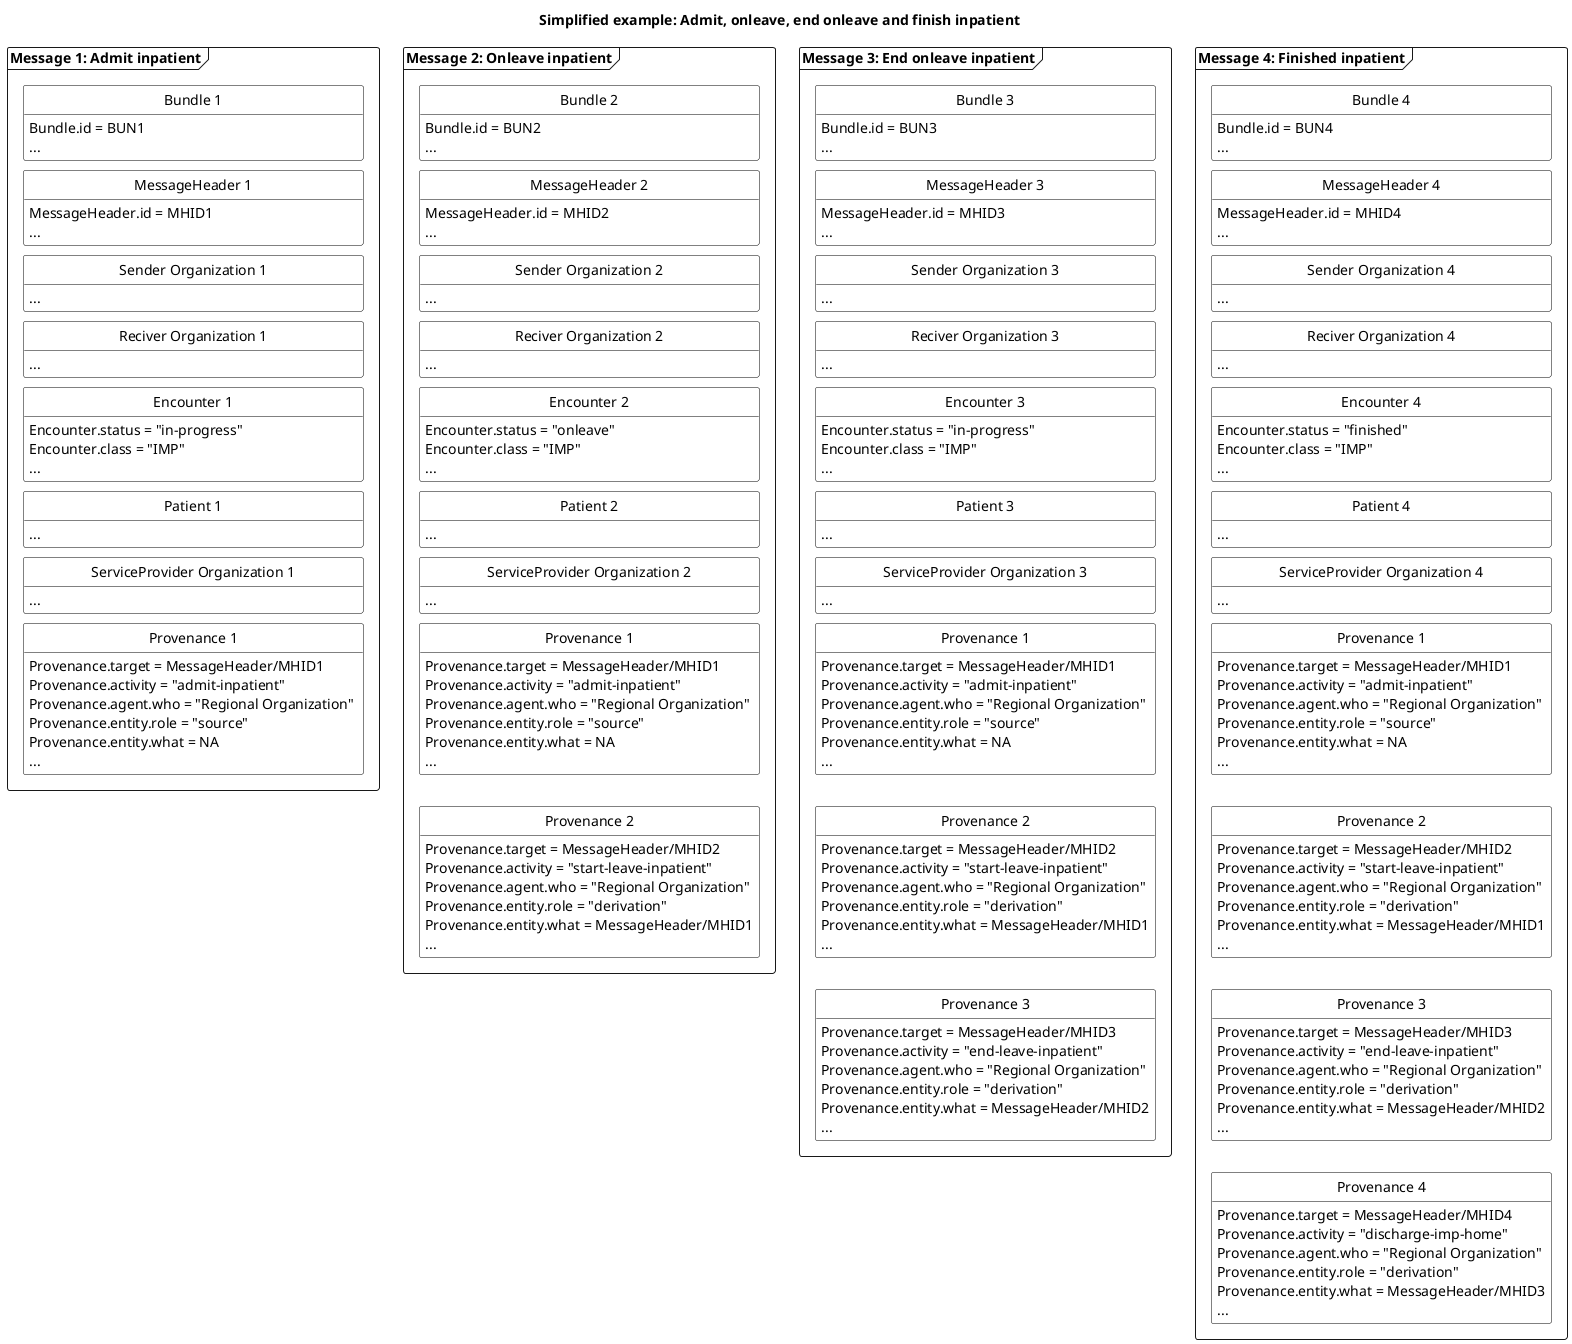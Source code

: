 @startuml HNAdmitOnleaveEndFinish

'layout
skinparam class {
    BackgroundColor White
    BorderColor Black
    ArrowColor Black
  }
hide circle
hide empty members
skinparam SameClassWidth true
skinparam Ranksep 10


'title
title Simplified example: Admit, onleave, end onleave and finish inpatient


'Message 1: Admit inpatient
package "Message 1: Admit inpatient" as admit <<Frame>>{
    class "Bundle 1" as admitB {
        Bundle.id = BUN1
        ...
    }
    class "MessageHeader 1" as admitMH{
        MessageHeader.id = MHID1
        ...
    }
    class "Sender Organization 1" as admitSOrg{
        ...
    }
    class "Reciver Organization 1" as admitROrg{
        ...
    }
    class "Encounter 1" as admitENC{
        Encounter.status = "in-progress"
        Encounter.class = "IMP"
        ...
    }
    class "Patient 1" as admitPT{
        ...
    }
    class "ServiceProvider Organization 1" as admitSPOrg{
        ...
    }
    class "Provenance 1" as admitPRO{
        Provenance.target = MessageHeader/MHID1
        Provenance.activity = "admit-inpatient"
        Provenance.agent.who = "Regional Organization"
        Provenance.entity.role = "source"
        Provenance.entity.what = NA
        ...
    }

admitB -[hidden]- admitMH
admitMH -[hidden]- admitSOrg
admitSOrg-[hidden]-admitROrg
admitROrg-[hidden]-admitENC
admitENC-[hidden]-admitPT
admitPT-[hidden]-admitSPOrg
admitSPOrg-[hidden]-admitPRO



}

'Message 2: Onleave inpatient
package "Message 2: Onleave inpatient" as Onleave <<Frame>> {
    class "Bundle 2" as onleaveB {
        Bundle.id = BUN2
        ...
    }
    class "MessageHeader 2" as onleaveMH{
        MessageHeader.id = MHID2
        ...
    }
    class "Sender Organization 2" as onleaveSOrg{
        ...
    }
    class "Reciver Organization 2" as onleaveROrg{
        ...
    }
    class "Encounter 2" as onleaveENC{
        Encounter.status = "onleave"
        Encounter.class = "IMP"
        ...
    }
    class "Patient 2" as onleavePT{
        ...
    }
    class "ServiceProvider Organization 2" as onleaveSPOrg{
        ...
    }
    class "Provenance 1" as admitonleavePRO{
        Provenance.target = MessageHeader/MHID1
        Provenance.activity = "admit-inpatient"
        Provenance.agent.who = "Regional Organization"
        Provenance.entity.role = "source"        
        Provenance.entity.what = NA
        ...
    }
    class "Provenance 2" as onleavePRO{
        Provenance.target = MessageHeader/MHID2
        Provenance.activity = "start-leave-inpatient"
        Provenance.agent.who = "Regional Organization"
        Provenance.entity.role = "derivation"
        Provenance.entity.what = MessageHeader/MHID1
        ...
    }
onleaveB-[hidden]-onleaveMH
onleaveMH-[hidden]-onleaveSOrg
onleaveSOrg-[hidden]-onleaveROrg
onleaveROrg-[hidden]-onleaveENC
onleaveENC-[hidden]-onleavePT
onleavePT-[hidden]-onleaveSPOrg
onleaveSPOrg-[hidden]-admitonleavePRO
admitonleavePRO-[hidden]-onleavePRO

}

'Message 3: End onleave inpatient
package "Message 3: End onleave inpatient" as endOnleave <<Frame>> {
    class "Bundle 3" as endOnleaveB {
        Bundle.id = BUN3
        ...
    }
    class "MessageHeader 3" as endOnleaveMH{
        MessageHeader.id = MHID3
        ...
    }
    class "Sender Organization 3" as endOnleaveSOrg{
        ...
    }
    class "Reciver Organization 3" as endOnleaveROrg{
        ...
    }
    class "Encounter 3" as endOnleaveENC{
        Encounter.status = "in-progress"
        Encounter.class = "IMP"
        ...
    }
    class "Patient 3" as endOnleavePT{
        ...
    }
    class "ServiceProvider Organization 3" as endOnleaveSPOrg{
        ...
    }
    class "Provenance 1" as admitendOnleavePRO{
        Provenance.target = MessageHeader/MHID1
        Provenance.activity = "admit-inpatient"
        Provenance.agent.who = "Regional Organization"
        Provenance.entity.role = "source"
        Provenance.entity.what = NA
        ...
    }
    class "Provenance 2" as onleaveendOnleavePRO{
        Provenance.target = MessageHeader/MHID2
        Provenance.activity = "start-leave-inpatient"
        Provenance.agent.who = "Regional Organization"
        Provenance.entity.role = "derivation"
        Provenance.entity.what = MessageHeader/MHID1
        ...
    }
    class "Provenance 3" as endOnleavePRO{
        Provenance.target = MessageHeader/MHID3
        Provenance.activity = "end-leave-inpatient"
        Provenance.agent.who = "Regional Organization"
        Provenance.entity.role = "derivation"
        Provenance.entity.what = MessageHeader/MHID2
        ...
    }
endOnleaveB-[hidden]-endOnleaveMH
endOnleaveMH-[hidden]-endOnleaveSOrg
endOnleaveSOrg-[hidden]-endOnleaveROrg
endOnleaveROrg-[hidden]-endOnleaveENC
endOnleaveENC-[hidden]-endOnleavePT
endOnleavePT-[hidden]-endOnleaveSPOrg
endOnleaveSPOrg-[hidden]-admitendOnleavePRO
admitendOnleavePRO-[hidden]-onleaveendOnleavePRO
onleaveendOnleavePRO-[hidden]-endOnleavePRO

}


'Message 4: Finished inpatient
package "Message 4: Finished inpatient" as finished <<Frame>> {
    class "Bundle 4" as finishedB {
        Bundle.id = BUN4
        ...
    }
    class "MessageHeader 4" as finishedMH{
        MessageHeader.id = MHID4
        ...
    }
    class "Sender Organization 4" as finishedSOrg{
        ...
    }
    class "Reciver Organization 4" as finishedROrg{
        ...
    }
    class "Encounter 4" as finishedENC{
        Encounter.status = "finished"
        Encounter.class = "IMP"
        ...
    }
    class "Patient 4" as finishedPT{
        ...
    }
    class "ServiceProvider Organization 4" as finishedSPOrg{
        ...
    }
    class "Provenance 1" as admitfinishedPRO{
        Provenance.target = MessageHeader/MHID1
        Provenance.activity = "admit-inpatient"
        Provenance.agent.who = "Regional Organization"
        Provenance.entity.role = "source"
        Provenance.entity.what = NA
        ...
    }
    class "Provenance 2" as onleavefinishedPRO{
        Provenance.target = MessageHeader/MHID2
        Provenance.activity = "start-leave-inpatient"
        Provenance.agent.who = "Regional Organization"
        Provenance.entity.role = "derivation"
        Provenance.entity.what = MessageHeader/MHID1
        ...
    }
    class "Provenance 3" as endOnleavefinishedPRO{
        Provenance.target = MessageHeader/MHID3
        Provenance.activity = "end-leave-inpatient"
        Provenance.agent.who = "Regional Organization"
        Provenance.entity.role = "derivation"
        Provenance.entity.what = MessageHeader/MHID2
        ...
    }
    class "Provenance 4" as finishedPRO{
        Provenance.target = MessageHeader/MHID4
        Provenance.activity = "discharge-imp-home"
        Provenance.agent.who = "Regional Organization"
        Provenance.entity.role = "derivation"
        Provenance.entity.what = MessageHeader/MHID3
        ...
    }
finishedB-[hidden]-finishedMH
finishedMH-[hidden]-finishedSOrg
finishedSOrg-[hidden]-finishedROrg
finishedROrg-[hidden]-finishedENC
finishedENC-[hidden]-finishedPT
finishedPT-[hidden]-finishedSPOrg
finishedSPOrg-[hidden]-admitfinishedPRO
admitfinishedPRO-[hidden]-onleavefinishedPRO
onleavefinishedPRO-[hidden]-endOnleavefinishedPRO
endOnleavefinishedPRO-[hidden]-finishedPRO

}

' pile mellem de to beskeder
' admit --> finished


@enduml

